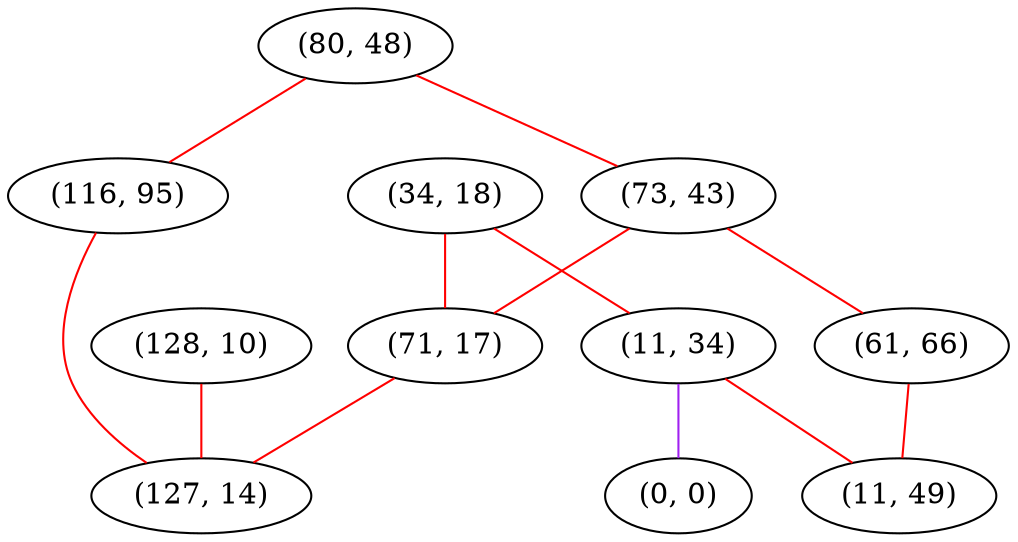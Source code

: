 graph "" {
"(80, 48)";
"(34, 18)";
"(116, 95)";
"(11, 34)";
"(0, 0)";
"(73, 43)";
"(61, 66)";
"(128, 10)";
"(71, 17)";
"(11, 49)";
"(127, 14)";
"(80, 48)" -- "(116, 95)"  [color=red, key=0, weight=1];
"(80, 48)" -- "(73, 43)"  [color=red, key=0, weight=1];
"(34, 18)" -- "(11, 34)"  [color=red, key=0, weight=1];
"(34, 18)" -- "(71, 17)"  [color=red, key=0, weight=1];
"(116, 95)" -- "(127, 14)"  [color=red, key=0, weight=1];
"(11, 34)" -- "(11, 49)"  [color=red, key=0, weight=1];
"(11, 34)" -- "(0, 0)"  [color=purple, key=0, weight=4];
"(73, 43)" -- "(61, 66)"  [color=red, key=0, weight=1];
"(73, 43)" -- "(71, 17)"  [color=red, key=0, weight=1];
"(61, 66)" -- "(11, 49)"  [color=red, key=0, weight=1];
"(128, 10)" -- "(127, 14)"  [color=red, key=0, weight=1];
"(71, 17)" -- "(127, 14)"  [color=red, key=0, weight=1];
}
